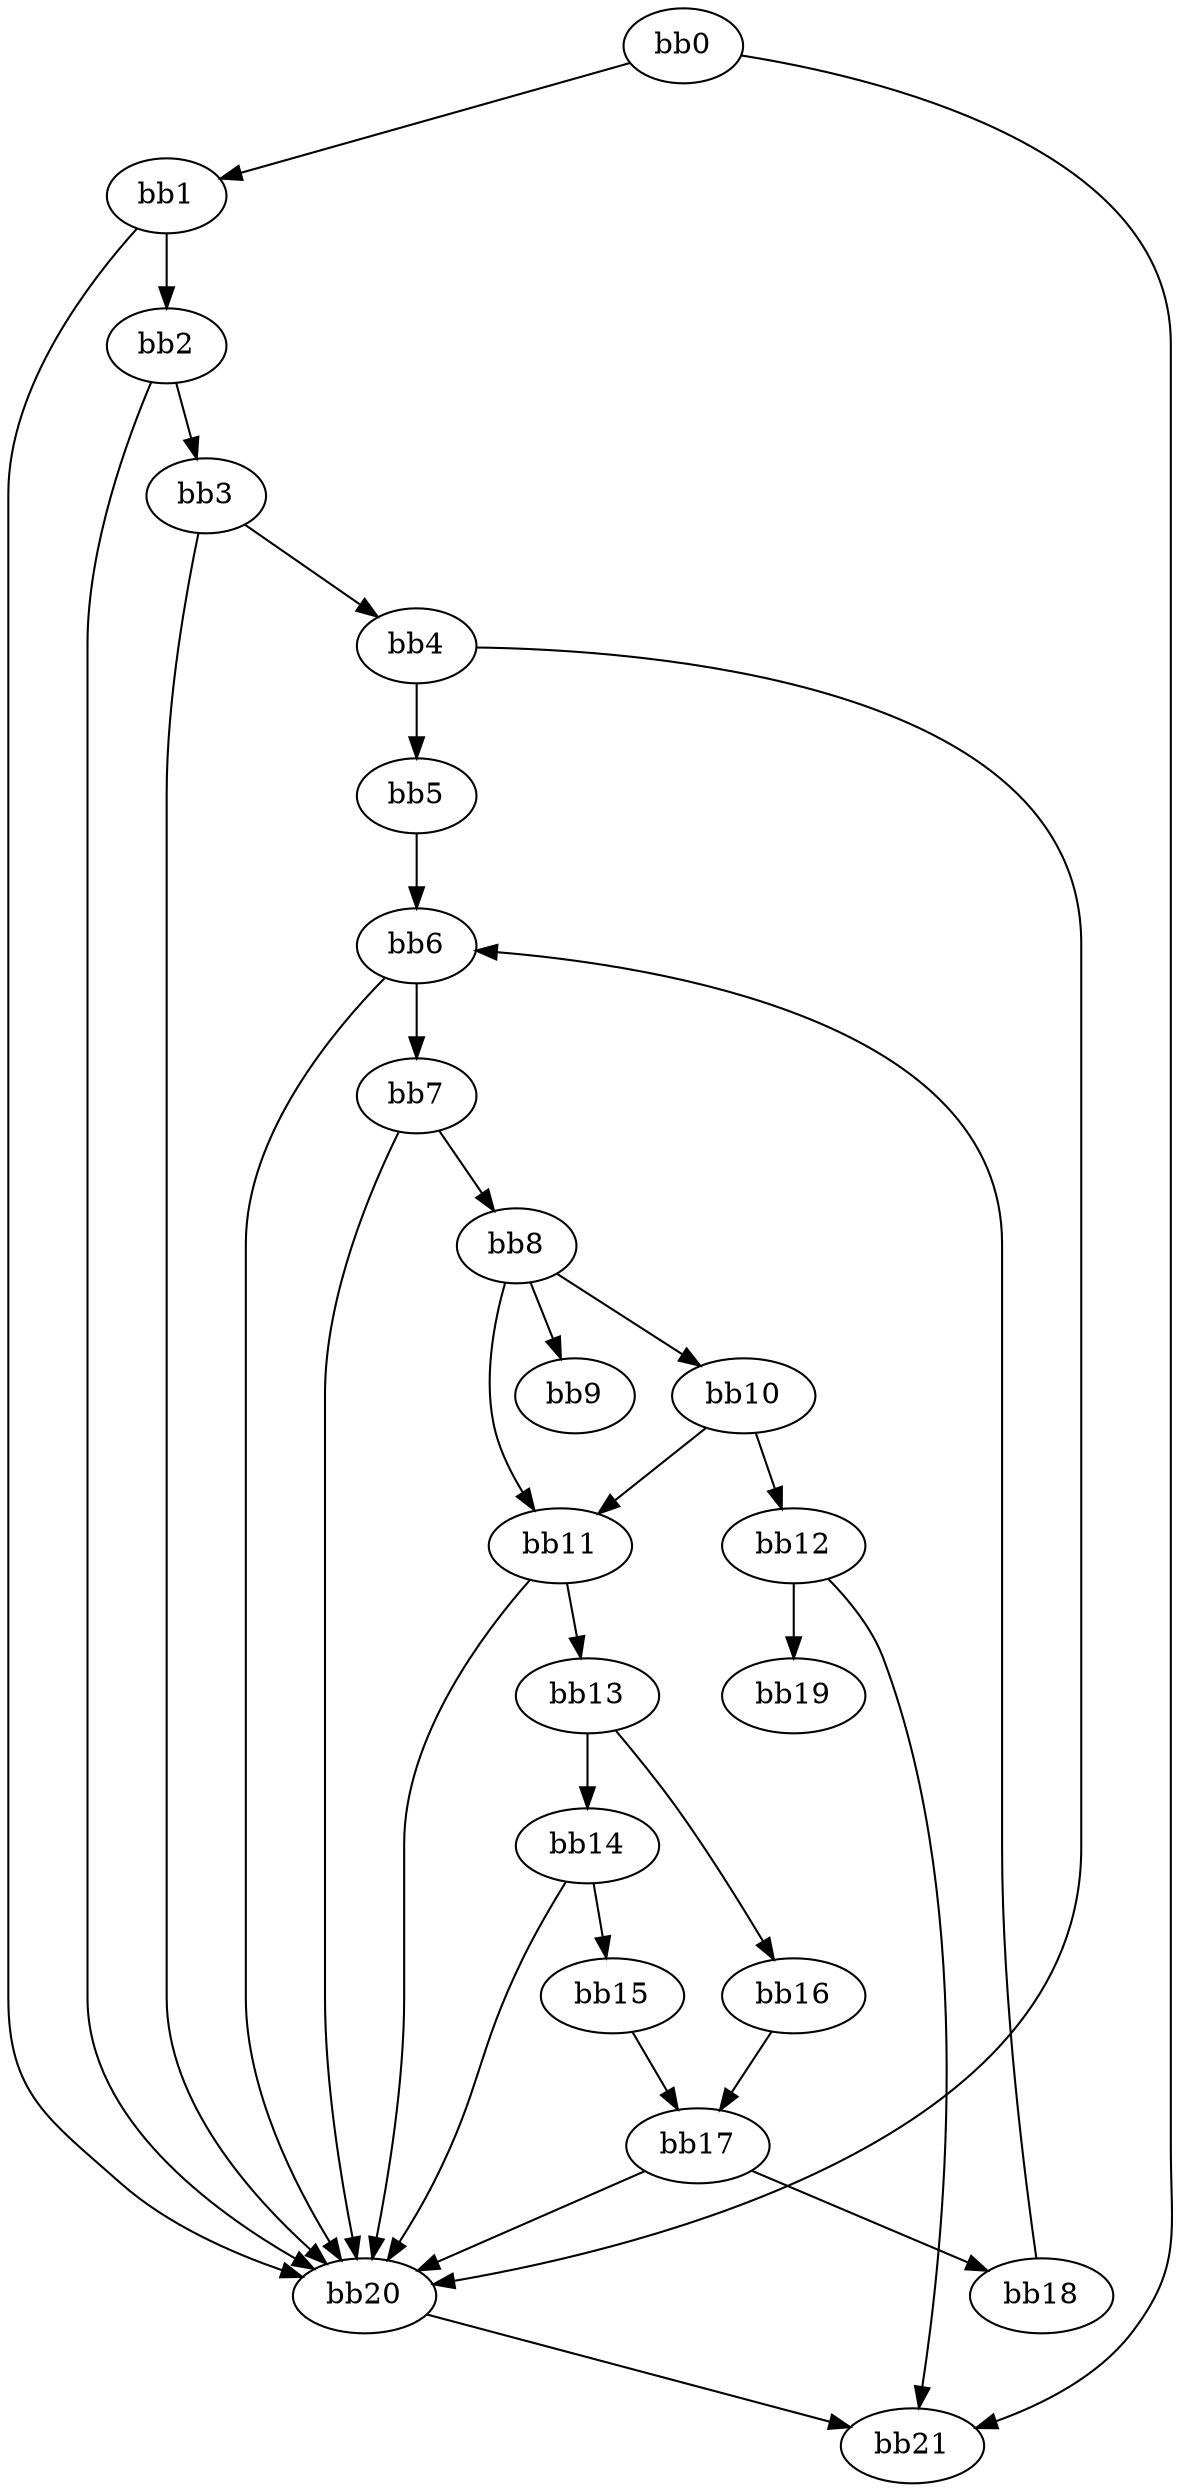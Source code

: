 digraph {
    0 [ label = "bb0\l" ]
    1 [ label = "bb1\l" ]
    2 [ label = "bb2\l" ]
    3 [ label = "bb3\l" ]
    4 [ label = "bb4\l" ]
    5 [ label = "bb5\l" ]
    6 [ label = "bb6\l" ]
    7 [ label = "bb7\l" ]
    8 [ label = "bb8\l" ]
    9 [ label = "bb9\l" ]
    10 [ label = "bb10\l" ]
    11 [ label = "bb11\l" ]
    12 [ label = "bb12\l" ]
    13 [ label = "bb13\l" ]
    14 [ label = "bb14\l" ]
    15 [ label = "bb15\l" ]
    16 [ label = "bb16\l" ]
    17 [ label = "bb17\l" ]
    18 [ label = "bb18\l" ]
    19 [ label = "bb19\l" ]
    20 [ label = "bb20\l" ]
    21 [ label = "bb21\l" ]
    0 -> 1 [ ]
    0 -> 21 [ ]
    1 -> 2 [ ]
    1 -> 20 [ ]
    2 -> 3 [ ]
    2 -> 20 [ ]
    3 -> 4 [ ]
    3 -> 20 [ ]
    4 -> 5 [ ]
    4 -> 20 [ ]
    5 -> 6 [ ]
    6 -> 7 [ ]
    6 -> 20 [ ]
    7 -> 8 [ ]
    7 -> 20 [ ]
    8 -> 9 [ ]
    8 -> 10 [ ]
    8 -> 11 [ ]
    10 -> 11 [ ]
    10 -> 12 [ ]
    11 -> 13 [ ]
    11 -> 20 [ ]
    12 -> 19 [ ]
    12 -> 21 [ ]
    13 -> 14 [ ]
    13 -> 16 [ ]
    14 -> 15 [ ]
    14 -> 20 [ ]
    15 -> 17 [ ]
    16 -> 17 [ ]
    17 -> 18 [ ]
    17 -> 20 [ ]
    18 -> 6 [ ]
    20 -> 21 [ ]
}

